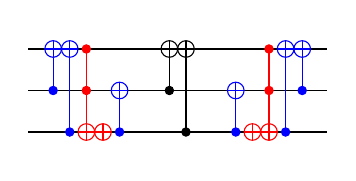 \begin{tikzpicture}[scale=1.0,x=1pt,y=1pt]
\filldraw[color=white] (0.0, -7.5) rectangle (108.0, 37.5);
% Drawing wires
% Line 1: a W
\draw[color=black] (0.0,30.0) -- (108.0,30.0);
% Line 2: b W
\draw[color=black] (0.0,15.0) -- (108.0,15.0);
% Line 3: c W
\draw[color=black] (0.0,0.0) -- (108.0,0.0);
% Done with wires; drawing gates
% Line 6: +a b
\begin{scope}[color=blue]
\draw (9.0,30.0) -- (9.0,15.0);
\begin{scope}
\draw[fill=white] (9.0, 30.0) circle(3.0pt);
\clip (9.0, 30.0) circle(3.0pt);
\draw (6.0, 30.0) -- (12.0, 30.0);
\draw (9.0, 27.0) -- (9.0, 33.0);
\end{scope}
\filldraw (9.0, 15.0) circle(1.5pt);
\draw (99.0,30.0) -- (99.0,15.0);
\begin{scope}
\draw[fill=white] (99.0, 30.0) circle(3.0pt);
\clip (99.0, 30.0) circle(3.0pt);
\draw (96.0, 30.0) -- (102.0, 30.0);
\draw (99.0, 27.0) -- (99.0, 33.0);
\end{scope}
\filldraw (99.0, 15.0) circle(1.5pt);
\end{scope}
% Line 7: +a c
\begin{scope}[color=blue]
\draw (15.0,30.0) -- (15.0,0.0);
\begin{scope}
\draw[fill=white] (15.0, 30.0) circle(3.0pt);
\clip (15.0, 30.0) circle(3.0pt);
\draw (12.0, 30.0) -- (18.0, 30.0);
\draw (15.0, 27.0) -- (15.0, 33.0);
\end{scope}
\filldraw (15.0, 0.0) circle(1.5pt);
\draw (93.0,30.0) -- (93.0,0.0);
\begin{scope}
\draw[fill=white] (93.0, 30.0) circle(3.0pt);
\clip (93.0, 30.0) circle(3.0pt);
\draw (90.0, 30.0) -- (96.0, 30.0);
\draw (93.0, 27.0) -- (93.0, 33.0);
\end{scope}
\filldraw (93.0, 0.0) circle(1.5pt);
\end{scope}
% Line 9: +c b a
\begin{scope}[color=red]
\draw (21.0,30.0) -- (21.0,0.0);
\begin{scope}
\draw[fill=white] (21.0, 0.0) circle(3.0pt);
\clip (21.0, 0.0) circle(3.0pt);
\draw (18.0, 0.0) -- (24.0, 0.0);
\draw (21.0, -3.0) -- (21.0, 3.0);
\end{scope}
\filldraw (21.0, 15.0) circle(1.5pt);
\filldraw (21.0, 30.0) circle(1.5pt);
\draw (87.0,30.0) -- (87.0,0.0);
\begin{scope}
\draw[fill=white] (87.0, 0.0) circle(3.0pt);
\clip (87.0, 0.0) circle(3.0pt);
\draw (84.0, 0.0) -- (90.0, 0.0);
\draw (87.0, -3.0) -- (87.0, 3.0);
\end{scope}
\filldraw (87.0, 15.0) circle(1.5pt);
\filldraw (87.0, 30.0) circle(1.5pt);
\end{scope}
% Line 10: +c
\begin{scope}[color=red]
\begin{scope}
\draw[fill=white] (27.0, 0.0) circle(3.0pt);
\clip (27.0, 0.0) circle(3.0pt);
\draw (24.0, 0.0) -- (30.0, 0.0);
\draw (27.0, -3.0) -- (27.0, 3.0);
\end{scope}
\begin{scope}
\draw[fill=white] (81.0, 0.0) circle(3.0pt);
\clip (81.0, 0.0) circle(3.0pt);
\draw (78.0, 0.0) -- (84.0, 0.0);
\draw (81.0, -3.0) -- (81.0, 3.0);
\end{scope}
\end{scope}
% Line 12: +b c
\begin{scope}[color=blue]
\draw (33.0,15.0) -- (33.0,0.0);
\begin{scope}
\draw[fill=white] (33.0, 15.0) circle(3.0pt);
\clip (33.0, 15.0) circle(3.0pt);
\draw (30.0, 15.0) -- (36.0, 15.0);
\draw (33.0, 12.0) -- (33.0, 18.0);
\end{scope}
\filldraw (33.0, 0.0) circle(1.5pt);
\draw (75.0,15.0) -- (75.0,0.0);
\begin{scope}
\draw[fill=white] (75.0, 15.0) circle(3.0pt);
\clip (75.0, 15.0) circle(3.0pt);
\draw (72.0, 15.0) -- (78.0, 15.0);
\draw (75.0, 12.0) -- (75.0, 18.0);
\end{scope}
\filldraw (75.0, 0.0) circle(1.5pt);
\end{scope}
% Line 17: +a b
\draw (51.0,30.0) -- (51.0,15.0);
\begin{scope}
\draw[fill=white] (51.0, 30.0) circle(3.0pt);
\clip (51.0, 30.0) circle(3.0pt);
\draw (48.0, 30.0) -- (54.0, 30.0);
\draw (51.0, 27.0) -- (51.0, 33.0);
\end{scope}
\filldraw (51.0, 15.0) circle(1.5pt);
% Line 18: +a c
\draw (57.0,30.0) -- (57.0,0.0);
\begin{scope}
\draw[fill=white] (57.0, 30.0) circle(3.0pt);
\clip (57.0, 30.0) circle(3.0pt);
\draw (54.0, 30.0) -- (60.0, 30.0);
\draw (57.0, 27.0) -- (57.0, 33.0);
\end{scope}
\filldraw (57.0, 0.0) circle(1.5pt);
% Done with gates; drawing ending labels
% Done with ending labels; drawing cut lines and comments
% Done with comments
\end{tikzpicture}
